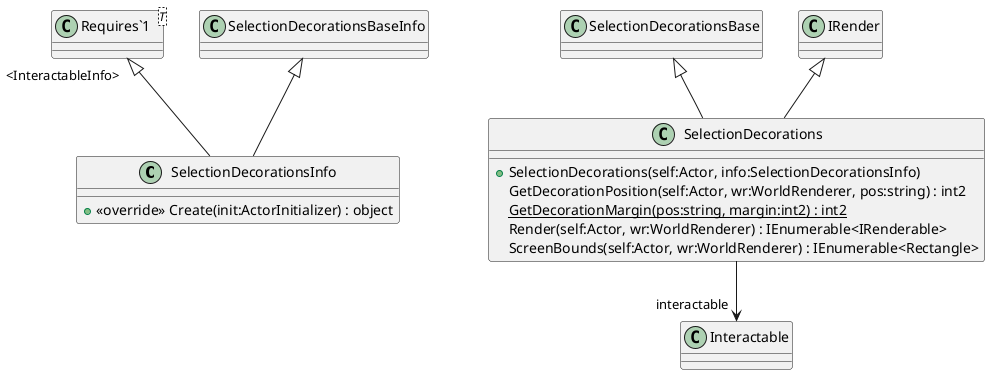 @startuml
class SelectionDecorationsInfo {
    + <<override>> Create(init:ActorInitializer) : object
}
class SelectionDecorations {
    + SelectionDecorations(self:Actor, info:SelectionDecorationsInfo)
    GetDecorationPosition(self:Actor, wr:WorldRenderer, pos:string) : int2
    {static} GetDecorationMargin(pos:string, margin:int2) : int2
    Render(self:Actor, wr:WorldRenderer) : IEnumerable<IRenderable>
    ScreenBounds(self:Actor, wr:WorldRenderer) : IEnumerable<Rectangle>
}
class "Requires`1"<T> {
}
SelectionDecorationsBaseInfo <|-- SelectionDecorationsInfo
"Requires`1" "<InteractableInfo>" <|-- SelectionDecorationsInfo
SelectionDecorationsBase <|-- SelectionDecorations
IRender <|-- SelectionDecorations
SelectionDecorations --> "interactable" Interactable
@enduml
